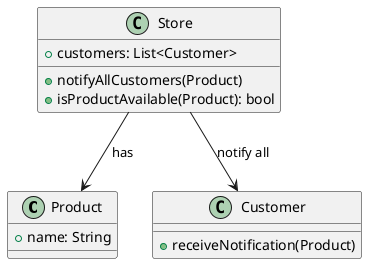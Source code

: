 @startuml
class Product {
    +name: String
}

class Customer {
    +receiveNotification(Product)
}

class Store {
    +customers: List<Customer>
    +notifyAllCustomers(Product)
    +isProductAvailable(Product): bool
}

Store --> Customer : notify all
Store --> Product : has
@enduml
